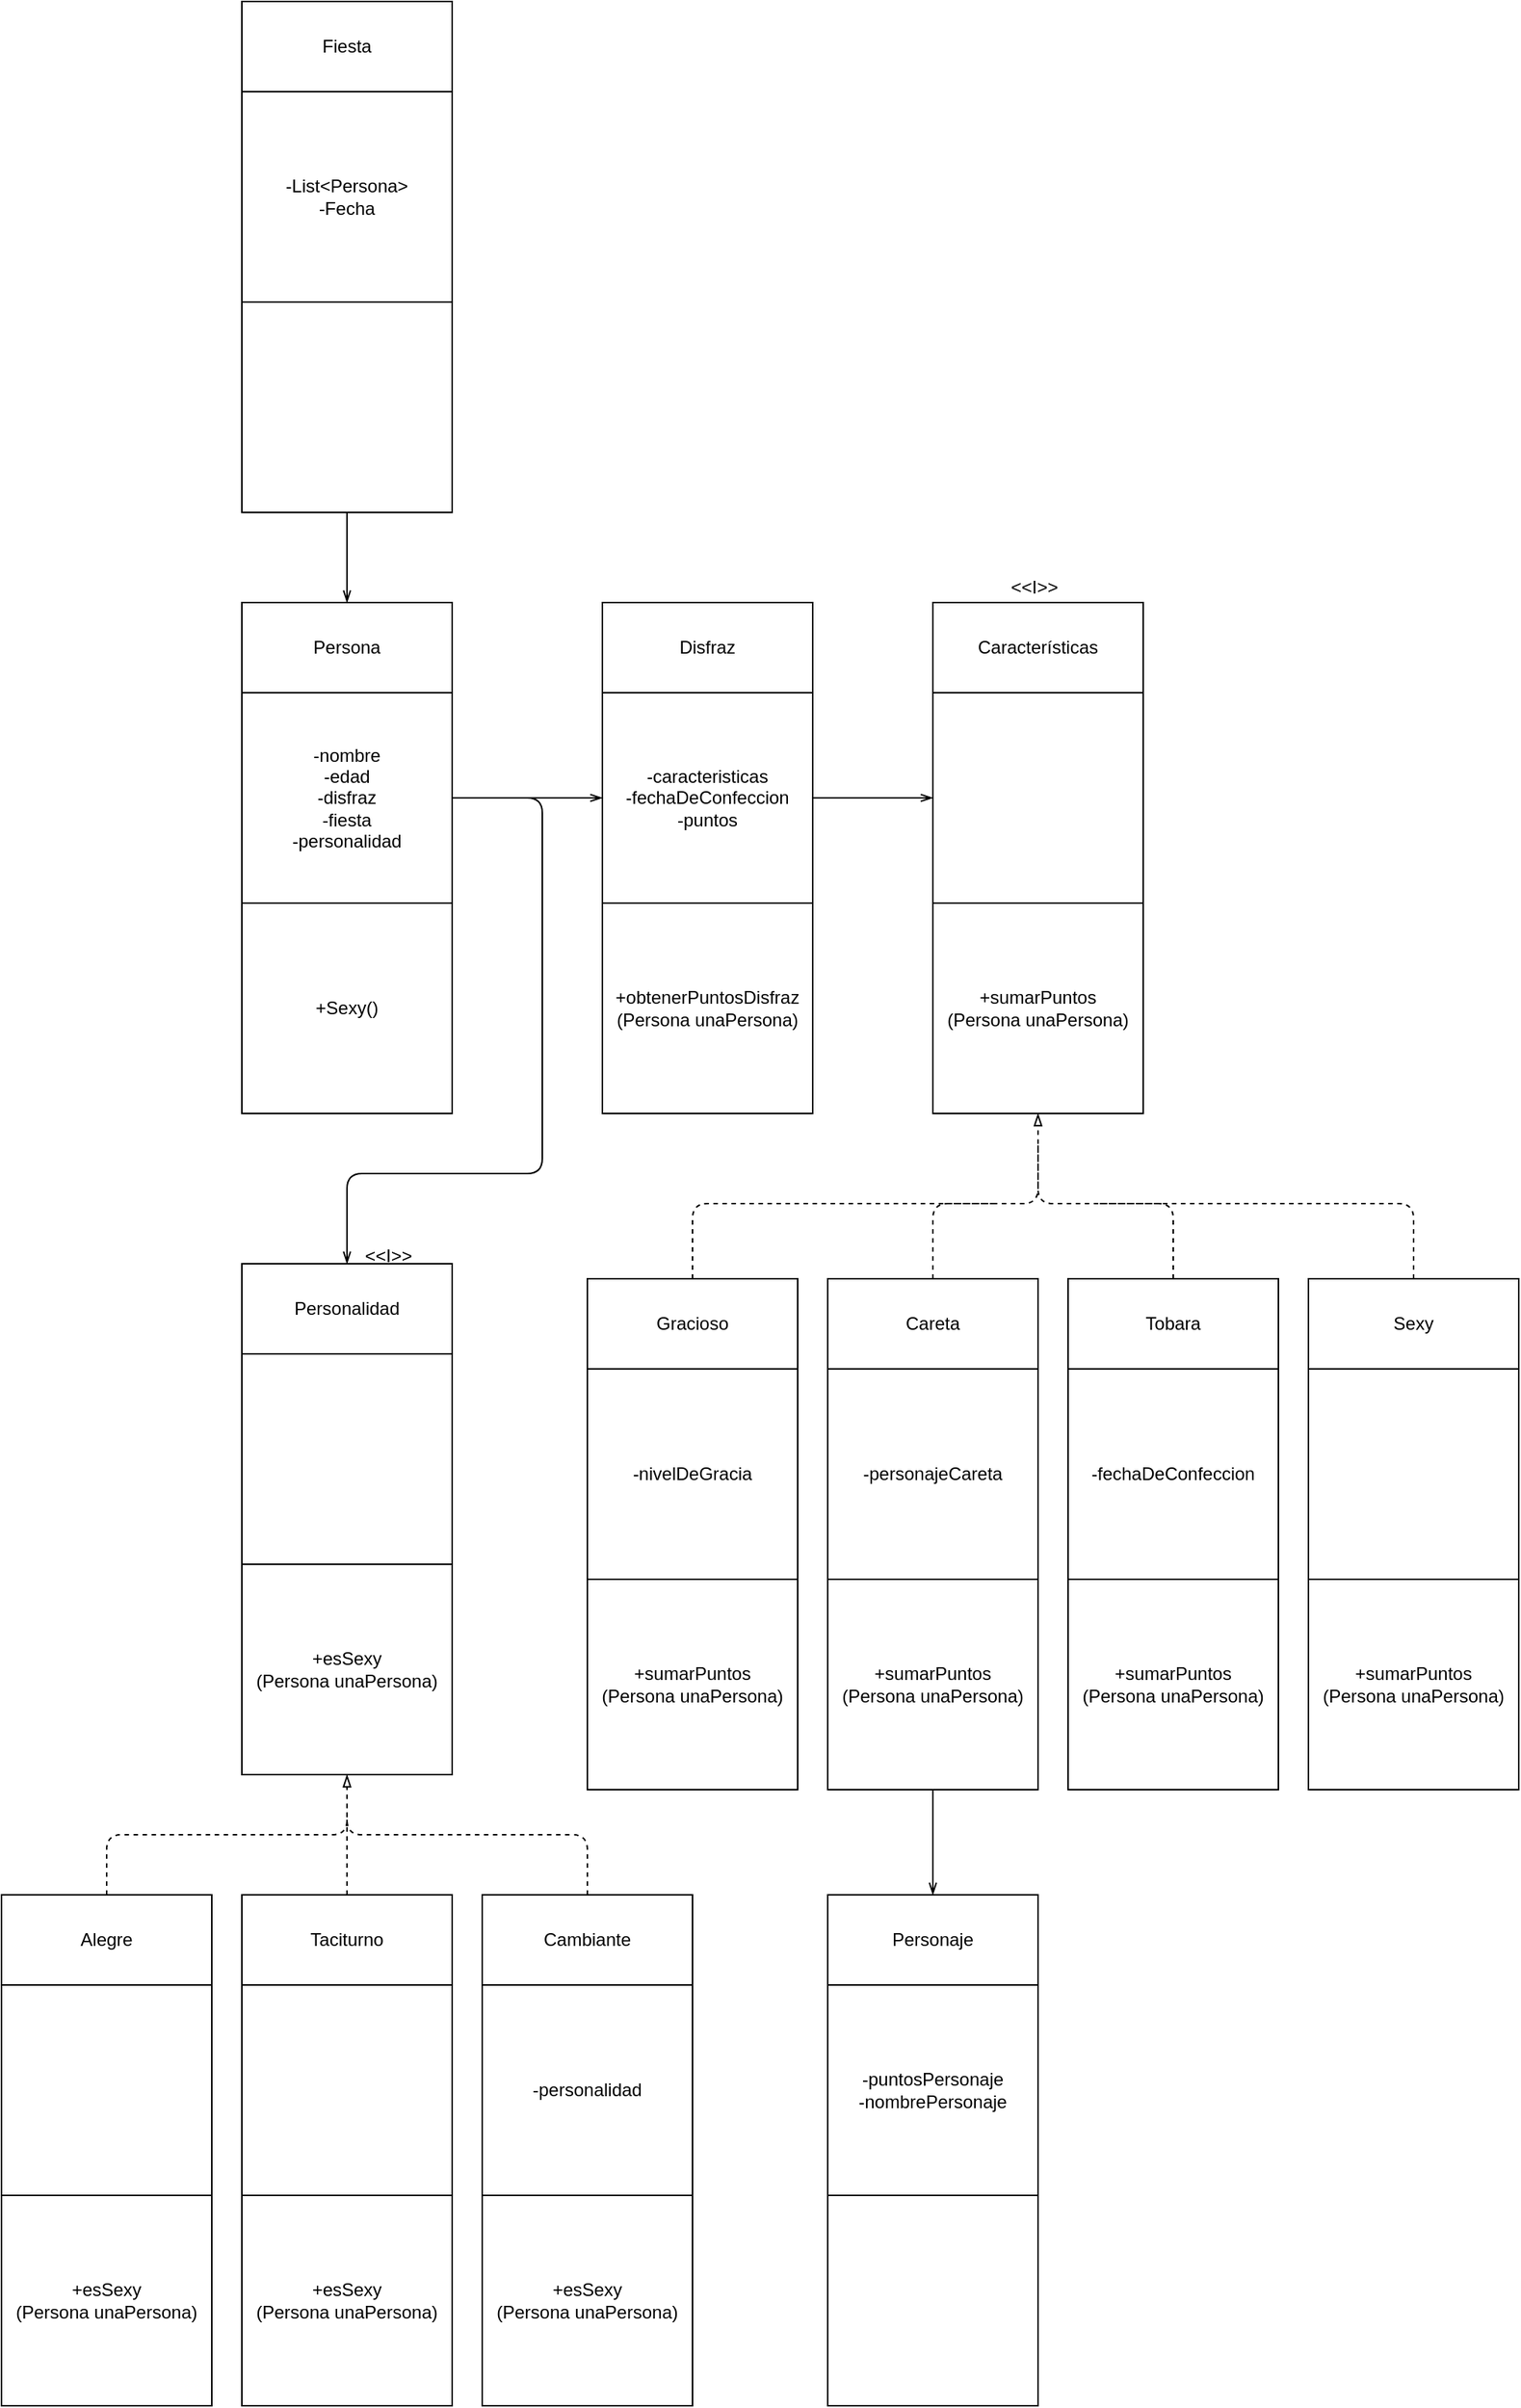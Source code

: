 <mxfile version="12.1.6" type="device" pages="1"><diagram id="z2HRVwNcziQZSsrmhgaU" name="Page-1"><mxGraphModel dx="2563" dy="2035" grid="1" gridSize="10" guides="1" tooltips="1" connect="1" arrows="1" fold="1" page="1" pageScale="1" pageWidth="827" pageHeight="1169" math="0" shadow="0"><root><mxCell id="0"/><mxCell id="1" parent="0"/><mxCell id="Q0_Nz64F9doR1K1FUSzT-6" value="" style="group" vertex="1" connectable="0" parent="1"><mxGeometry x="40" y="-1120" width="140" height="340" as="geometry"/></mxCell><mxCell id="Q0_Nz64F9doR1K1FUSzT-1" value="-List&amp;lt;Persona&amp;gt;&lt;br&gt;-Fecha" style="whiteSpace=wrap;html=1;aspect=fixed;" vertex="1" parent="Q0_Nz64F9doR1K1FUSzT-6"><mxGeometry y="60" width="140" height="140" as="geometry"/></mxCell><mxCell id="Q0_Nz64F9doR1K1FUSzT-2" value="" style="whiteSpace=wrap;html=1;aspect=fixed;" vertex="1" parent="Q0_Nz64F9doR1K1FUSzT-6"><mxGeometry y="200" width="140" height="140" as="geometry"/></mxCell><mxCell id="Q0_Nz64F9doR1K1FUSzT-4" value="Fiesta" style="rounded=0;whiteSpace=wrap;html=1;" vertex="1" parent="Q0_Nz64F9doR1K1FUSzT-6"><mxGeometry width="140" height="60" as="geometry"/></mxCell><mxCell id="Q0_Nz64F9doR1K1FUSzT-7" value="" style="group" vertex="1" connectable="0" parent="1"><mxGeometry x="280" y="-720" width="140" height="340" as="geometry"/></mxCell><mxCell id="Q0_Nz64F9doR1K1FUSzT-8" value="-caracteristicas&lt;br&gt;-fechaDeConfeccion&lt;br&gt;-puntos" style="whiteSpace=wrap;html=1;aspect=fixed;" vertex="1" parent="Q0_Nz64F9doR1K1FUSzT-7"><mxGeometry y="60" width="140" height="140" as="geometry"/></mxCell><mxCell id="Q0_Nz64F9doR1K1FUSzT-9" value="+obtenerPuntosDisfraz&lt;br&gt;(Persona unaPersona)" style="whiteSpace=wrap;html=1;aspect=fixed;" vertex="1" parent="Q0_Nz64F9doR1K1FUSzT-7"><mxGeometry y="200" width="140" height="140" as="geometry"/></mxCell><mxCell id="Q0_Nz64F9doR1K1FUSzT-10" value="Disfraz" style="rounded=0;whiteSpace=wrap;html=1;" vertex="1" parent="Q0_Nz64F9doR1K1FUSzT-7"><mxGeometry width="140" height="60" as="geometry"/></mxCell><mxCell id="Q0_Nz64F9doR1K1FUSzT-11" value="" style="group" vertex="1" connectable="0" parent="1"><mxGeometry x="500" y="-720" width="140" height="340" as="geometry"/></mxCell><mxCell id="Q0_Nz64F9doR1K1FUSzT-12" value="" style="whiteSpace=wrap;html=1;aspect=fixed;" vertex="1" parent="Q0_Nz64F9doR1K1FUSzT-11"><mxGeometry y="60" width="140" height="140" as="geometry"/></mxCell><mxCell id="Q0_Nz64F9doR1K1FUSzT-13" value="+sumarPuntos&lt;br&gt;(Persona unaPersona)" style="whiteSpace=wrap;html=1;aspect=fixed;" vertex="1" parent="Q0_Nz64F9doR1K1FUSzT-11"><mxGeometry y="200" width="140" height="140" as="geometry"/></mxCell><mxCell id="Q0_Nz64F9doR1K1FUSzT-14" value="Características" style="rounded=0;whiteSpace=wrap;html=1;" vertex="1" parent="Q0_Nz64F9doR1K1FUSzT-11"><mxGeometry width="140" height="60" as="geometry"/></mxCell><mxCell id="Q0_Nz64F9doR1K1FUSzT-15" value="" style="group" vertex="1" connectable="0" parent="1"><mxGeometry x="40" y="-720" width="140" height="340" as="geometry"/></mxCell><mxCell id="Q0_Nz64F9doR1K1FUSzT-16" value="-nombre&lt;br&gt;-edad&lt;br&gt;-disfraz&lt;br&gt;-fiesta&lt;br&gt;-personalidad" style="whiteSpace=wrap;html=1;aspect=fixed;" vertex="1" parent="Q0_Nz64F9doR1K1FUSzT-15"><mxGeometry y="60" width="140" height="140" as="geometry"/></mxCell><mxCell id="Q0_Nz64F9doR1K1FUSzT-17" value="+Sexy()" style="whiteSpace=wrap;html=1;aspect=fixed;" vertex="1" parent="Q0_Nz64F9doR1K1FUSzT-15"><mxGeometry y="200" width="140" height="140" as="geometry"/></mxCell><mxCell id="Q0_Nz64F9doR1K1FUSzT-18" value="Persona" style="rounded=0;whiteSpace=wrap;html=1;" vertex="1" parent="Q0_Nz64F9doR1K1FUSzT-15"><mxGeometry width="140" height="60" as="geometry"/></mxCell><mxCell id="Q0_Nz64F9doR1K1FUSzT-19" value="" style="group" vertex="1" connectable="0" parent="1"><mxGeometry x="750" y="-270" width="140" height="340" as="geometry"/></mxCell><mxCell id="Q0_Nz64F9doR1K1FUSzT-20" value="" style="whiteSpace=wrap;html=1;aspect=fixed;" vertex="1" parent="Q0_Nz64F9doR1K1FUSzT-19"><mxGeometry y="60" width="140" height="140" as="geometry"/></mxCell><mxCell id="Q0_Nz64F9doR1K1FUSzT-21" value="&lt;span style=&quot;white-space: normal&quot;&gt;+sumarPuntos&lt;/span&gt;&lt;br style=&quot;white-space: normal&quot;&gt;&lt;span style=&quot;white-space: normal&quot;&gt;(Persona unaPersona)&lt;/span&gt;" style="whiteSpace=wrap;html=1;aspect=fixed;" vertex="1" parent="Q0_Nz64F9doR1K1FUSzT-19"><mxGeometry y="200" width="140" height="140" as="geometry"/></mxCell><mxCell id="Q0_Nz64F9doR1K1FUSzT-22" value="Sexy" style="rounded=0;whiteSpace=wrap;html=1;" vertex="1" parent="Q0_Nz64F9doR1K1FUSzT-19"><mxGeometry width="140" height="60" as="geometry"/></mxCell><mxCell id="Q0_Nz64F9doR1K1FUSzT-23" value="" style="group" vertex="1" connectable="0" parent="1"><mxGeometry x="590" y="-270" width="140" height="340" as="geometry"/></mxCell><mxCell id="Q0_Nz64F9doR1K1FUSzT-24" value="-fechaDeConfeccion" style="whiteSpace=wrap;html=1;aspect=fixed;" vertex="1" parent="Q0_Nz64F9doR1K1FUSzT-23"><mxGeometry y="60" width="140" height="140" as="geometry"/></mxCell><mxCell id="Q0_Nz64F9doR1K1FUSzT-25" value="&lt;span style=&quot;white-space: normal&quot;&gt;+sumarPuntos&lt;/span&gt;&lt;br style=&quot;white-space: normal&quot;&gt;&lt;span style=&quot;white-space: normal&quot;&gt;(Persona unaPersona)&lt;/span&gt;" style="whiteSpace=wrap;html=1;aspect=fixed;" vertex="1" parent="Q0_Nz64F9doR1K1FUSzT-23"><mxGeometry y="200" width="140" height="140" as="geometry"/></mxCell><mxCell id="Q0_Nz64F9doR1K1FUSzT-26" value="Tobara" style="rounded=0;whiteSpace=wrap;html=1;" vertex="1" parent="Q0_Nz64F9doR1K1FUSzT-23"><mxGeometry width="140" height="60" as="geometry"/></mxCell><mxCell id="Q0_Nz64F9doR1K1FUSzT-27" value="" style="group" vertex="1" connectable="0" parent="1"><mxGeometry x="430" y="-270" width="140" height="340" as="geometry"/></mxCell><mxCell id="Q0_Nz64F9doR1K1FUSzT-28" value="-personajeCareta" style="whiteSpace=wrap;html=1;aspect=fixed;" vertex="1" parent="Q0_Nz64F9doR1K1FUSzT-27"><mxGeometry y="60" width="140" height="140" as="geometry"/></mxCell><mxCell id="Q0_Nz64F9doR1K1FUSzT-29" value="&lt;span style=&quot;white-space: normal&quot;&gt;+sumarPuntos&lt;/span&gt;&lt;br style=&quot;white-space: normal&quot;&gt;&lt;span style=&quot;white-space: normal&quot;&gt;(Persona unaPersona)&lt;/span&gt;" style="whiteSpace=wrap;html=1;aspect=fixed;" vertex="1" parent="Q0_Nz64F9doR1K1FUSzT-27"><mxGeometry y="200" width="140" height="140" as="geometry"/></mxCell><mxCell id="Q0_Nz64F9doR1K1FUSzT-30" value="Careta" style="rounded=0;whiteSpace=wrap;html=1;" vertex="1" parent="Q0_Nz64F9doR1K1FUSzT-27"><mxGeometry width="140" height="60" as="geometry"/></mxCell><mxCell id="Q0_Nz64F9doR1K1FUSzT-31" value="" style="group" vertex="1" connectable="0" parent="1"><mxGeometry x="270" y="-270" width="140" height="340" as="geometry"/></mxCell><mxCell id="Q0_Nz64F9doR1K1FUSzT-32" value="-nivelDeGracia" style="whiteSpace=wrap;html=1;aspect=fixed;" vertex="1" parent="Q0_Nz64F9doR1K1FUSzT-31"><mxGeometry y="60" width="140" height="140" as="geometry"/></mxCell><mxCell id="Q0_Nz64F9doR1K1FUSzT-33" value="&lt;span style=&quot;white-space: normal&quot;&gt;+sumarPuntos&lt;/span&gt;&lt;br style=&quot;white-space: normal&quot;&gt;&lt;span style=&quot;white-space: normal&quot;&gt;(Persona unaPersona)&lt;/span&gt;" style="whiteSpace=wrap;html=1;aspect=fixed;" vertex="1" parent="Q0_Nz64F9doR1K1FUSzT-31"><mxGeometry y="200" width="140" height="140" as="geometry"/></mxCell><mxCell id="Q0_Nz64F9doR1K1FUSzT-34" value="Gracioso" style="rounded=0;whiteSpace=wrap;html=1;" vertex="1" parent="Q0_Nz64F9doR1K1FUSzT-31"><mxGeometry width="140" height="60" as="geometry"/></mxCell><mxCell id="Q0_Nz64F9doR1K1FUSzT-36" value="" style="endArrow=blockThin;html=1;entryX=0.5;entryY=1;entryDx=0;entryDy=0;dashed=1;endFill=0;" edge="1" parent="1" target="Q0_Nz64F9doR1K1FUSzT-13"><mxGeometry width="50" height="50" relative="1" as="geometry"><mxPoint x="340" y="-270" as="sourcePoint"/><mxPoint x="390" y="-320" as="targetPoint"/><Array as="points"><mxPoint x="340" y="-320"/><mxPoint x="570" y="-320"/></Array></mxGeometry></mxCell><mxCell id="Q0_Nz64F9doR1K1FUSzT-39" value="" style="endArrow=none;html=1;dashed=1;" edge="1" parent="1"><mxGeometry width="50" height="50" relative="1" as="geometry"><mxPoint x="500" y="-270" as="sourcePoint"/><mxPoint x="540" y="-320" as="targetPoint"/><Array as="points"><mxPoint x="500" y="-320"/></Array></mxGeometry></mxCell><mxCell id="Q0_Nz64F9doR1K1FUSzT-40" value="" style="endArrow=none;html=1;dashed=1;" edge="1" parent="1"><mxGeometry width="50" height="50" relative="1" as="geometry"><mxPoint x="660" y="-270" as="sourcePoint"/><mxPoint x="570" y="-360" as="targetPoint"/><Array as="points"><mxPoint x="660" y="-320"/><mxPoint x="570" y="-320"/></Array></mxGeometry></mxCell><mxCell id="Q0_Nz64F9doR1K1FUSzT-41" value="" style="endArrow=none;html=1;dashed=1;" edge="1" parent="1"><mxGeometry width="50" height="50" relative="1" as="geometry"><mxPoint x="820" y="-270" as="sourcePoint"/><mxPoint x="610" y="-320" as="targetPoint"/><Array as="points"><mxPoint x="820" y="-320"/></Array></mxGeometry></mxCell><mxCell id="Q0_Nz64F9doR1K1FUSzT-42" style="edgeStyle=orthogonalEdgeStyle;rounded=0;orthogonalLoop=1;jettySize=auto;html=1;exitX=0;exitY=0.5;exitDx=0;exitDy=0;entryX=1;entryY=0.5;entryDx=0;entryDy=0;endArrow=none;endFill=0;startArrow=openThin;startFill=0;" edge="1" parent="1" source="Q0_Nz64F9doR1K1FUSzT-12" target="Q0_Nz64F9doR1K1FUSzT-8"><mxGeometry relative="1" as="geometry"/></mxCell><mxCell id="Q0_Nz64F9doR1K1FUSzT-43" style="edgeStyle=orthogonalEdgeStyle;rounded=0;orthogonalLoop=1;jettySize=auto;html=1;exitX=0;exitY=0.5;exitDx=0;exitDy=0;startArrow=openThin;startFill=0;endArrow=none;endFill=0;" edge="1" parent="1" source="Q0_Nz64F9doR1K1FUSzT-8" target="Q0_Nz64F9doR1K1FUSzT-16"><mxGeometry relative="1" as="geometry"/></mxCell><mxCell id="Q0_Nz64F9doR1K1FUSzT-44" style="edgeStyle=orthogonalEdgeStyle;rounded=0;orthogonalLoop=1;jettySize=auto;html=1;exitX=0.5;exitY=0;exitDx=0;exitDy=0;startArrow=openThin;startFill=0;endArrow=none;endFill=0;" edge="1" parent="1" source="Q0_Nz64F9doR1K1FUSzT-18" target="Q0_Nz64F9doR1K1FUSzT-2"><mxGeometry relative="1" as="geometry"/></mxCell><mxCell id="Q0_Nz64F9doR1K1FUSzT-48" value="" style="group" vertex="1" connectable="0" parent="1"><mxGeometry x="40" y="-280" width="140" height="340" as="geometry"/></mxCell><mxCell id="Q0_Nz64F9doR1K1FUSzT-49" value="" style="whiteSpace=wrap;html=1;aspect=fixed;" vertex="1" parent="Q0_Nz64F9doR1K1FUSzT-48"><mxGeometry y="60" width="140" height="140" as="geometry"/></mxCell><mxCell id="Q0_Nz64F9doR1K1FUSzT-50" value="+esSexy&lt;br&gt;(Persona unaPersona)" style="whiteSpace=wrap;html=1;aspect=fixed;" vertex="1" parent="Q0_Nz64F9doR1K1FUSzT-48"><mxGeometry y="200" width="140" height="140" as="geometry"/></mxCell><mxCell id="Q0_Nz64F9doR1K1FUSzT-51" value="Personalidad" style="rounded=0;whiteSpace=wrap;html=1;" vertex="1" parent="Q0_Nz64F9doR1K1FUSzT-48"><mxGeometry width="140" height="60" as="geometry"/></mxCell><mxCell id="Q0_Nz64F9doR1K1FUSzT-53" value="" style="endArrow=openThin;html=1;entryX=0.5;entryY=0;entryDx=0;entryDy=0;exitX=1;exitY=0.5;exitDx=0;exitDy=0;endFill=0;" edge="1" parent="1" source="Q0_Nz64F9doR1K1FUSzT-16" target="Q0_Nz64F9doR1K1FUSzT-51"><mxGeometry width="50" height="50" relative="1" as="geometry"><mxPoint x="190" y="-530" as="sourcePoint"/><mxPoint x="240" y="-580" as="targetPoint"/><Array as="points"><mxPoint x="240" y="-590"/><mxPoint x="240" y="-340"/><mxPoint x="110" y="-340"/></Array></mxGeometry></mxCell><mxCell id="Q0_Nz64F9doR1K1FUSzT-90" value="" style="group" vertex="1" connectable="0" parent="1"><mxGeometry x="200" y="140" width="140" height="340" as="geometry"/></mxCell><mxCell id="Q0_Nz64F9doR1K1FUSzT-91" value="-personalidad" style="whiteSpace=wrap;html=1;aspect=fixed;" vertex="1" parent="Q0_Nz64F9doR1K1FUSzT-90"><mxGeometry y="60" width="140" height="140" as="geometry"/></mxCell><mxCell id="Q0_Nz64F9doR1K1FUSzT-92" value="&lt;span style=&quot;white-space: normal&quot;&gt;+esSexy&lt;/span&gt;&lt;br style=&quot;white-space: normal&quot;&gt;&lt;span style=&quot;white-space: normal&quot;&gt;(Persona unaPersona)&lt;/span&gt;" style="whiteSpace=wrap;html=1;aspect=fixed;" vertex="1" parent="Q0_Nz64F9doR1K1FUSzT-90"><mxGeometry y="200" width="140" height="140" as="geometry"/></mxCell><mxCell id="Q0_Nz64F9doR1K1FUSzT-93" value="Cambiante" style="rounded=0;whiteSpace=wrap;html=1;" vertex="1" parent="Q0_Nz64F9doR1K1FUSzT-90"><mxGeometry width="140" height="60" as="geometry"/></mxCell><mxCell id="Q0_Nz64F9doR1K1FUSzT-94" value="" style="group" vertex="1" connectable="0" parent="1"><mxGeometry x="40" y="140" width="140" height="340" as="geometry"/></mxCell><mxCell id="Q0_Nz64F9doR1K1FUSzT-95" value="" style="whiteSpace=wrap;html=1;aspect=fixed;" vertex="1" parent="Q0_Nz64F9doR1K1FUSzT-94"><mxGeometry y="60" width="140" height="140" as="geometry"/></mxCell><mxCell id="Q0_Nz64F9doR1K1FUSzT-96" value="&lt;span style=&quot;white-space: normal&quot;&gt;+esSexy&lt;/span&gt;&lt;br style=&quot;white-space: normal&quot;&gt;&lt;span style=&quot;white-space: normal&quot;&gt;(Persona unaPersona)&lt;/span&gt;" style="whiteSpace=wrap;html=1;aspect=fixed;" vertex="1" parent="Q0_Nz64F9doR1K1FUSzT-94"><mxGeometry y="200" width="140" height="140" as="geometry"/></mxCell><mxCell id="Q0_Nz64F9doR1K1FUSzT-97" value="Taciturno" style="rounded=0;whiteSpace=wrap;html=1;" vertex="1" parent="Q0_Nz64F9doR1K1FUSzT-94"><mxGeometry width="140" height="60" as="geometry"/></mxCell><mxCell id="Q0_Nz64F9doR1K1FUSzT-98" value="" style="group" vertex="1" connectable="0" parent="1"><mxGeometry x="-120" y="140" width="140" height="340" as="geometry"/></mxCell><mxCell id="Q0_Nz64F9doR1K1FUSzT-99" value="" style="whiteSpace=wrap;html=1;aspect=fixed;" vertex="1" parent="Q0_Nz64F9doR1K1FUSzT-98"><mxGeometry y="60" width="140" height="140" as="geometry"/></mxCell><mxCell id="Q0_Nz64F9doR1K1FUSzT-100" value="+esSexy&lt;br&gt;(Persona unaPersona)" style="whiteSpace=wrap;html=1;aspect=fixed;" vertex="1" parent="Q0_Nz64F9doR1K1FUSzT-98"><mxGeometry y="200" width="140" height="140" as="geometry"/></mxCell><mxCell id="Q0_Nz64F9doR1K1FUSzT-101" value="Alegre" style="rounded=0;whiteSpace=wrap;html=1;" vertex="1" parent="Q0_Nz64F9doR1K1FUSzT-98"><mxGeometry width="140" height="60" as="geometry"/></mxCell><mxCell id="Q0_Nz64F9doR1K1FUSzT-102" value="" style="endArrow=blockThin;html=1;entryX=0.5;entryY=1;entryDx=0;entryDy=0;dashed=1;endFill=0;" edge="1" parent="1" target="Q0_Nz64F9doR1K1FUSzT-50"><mxGeometry width="50" height="50" relative="1" as="geometry"><mxPoint x="-50" y="140" as="sourcePoint"/><mxPoint y="90" as="targetPoint"/><Array as="points"><mxPoint x="-50" y="100"/><mxPoint x="110" y="100"/></Array></mxGeometry></mxCell><mxCell id="Q0_Nz64F9doR1K1FUSzT-104" value="" style="endArrow=none;html=1;dashed=1;" edge="1" parent="1"><mxGeometry width="50" height="50" relative="1" as="geometry"><mxPoint x="110" y="140" as="sourcePoint"/><mxPoint x="110" y="90" as="targetPoint"/></mxGeometry></mxCell><mxCell id="Q0_Nz64F9doR1K1FUSzT-105" value="" style="endArrow=none;html=1;dashed=1;" edge="1" parent="1"><mxGeometry width="50" height="50" relative="1" as="geometry"><mxPoint x="270" y="140" as="sourcePoint"/><mxPoint x="110" y="80" as="targetPoint"/><Array as="points"><mxPoint x="270" y="100"/><mxPoint x="110" y="100"/></Array></mxGeometry></mxCell><mxCell id="Q0_Nz64F9doR1K1FUSzT-108" value="" style="group" vertex="1" connectable="0" parent="1"><mxGeometry x="430" y="140" width="140" height="340" as="geometry"/></mxCell><mxCell id="Q0_Nz64F9doR1K1FUSzT-109" value="-puntosPersonaje&lt;br&gt;-nombrePersonaje" style="whiteSpace=wrap;html=1;aspect=fixed;" vertex="1" parent="Q0_Nz64F9doR1K1FUSzT-108"><mxGeometry y="60" width="140" height="140" as="geometry"/></mxCell><mxCell id="Q0_Nz64F9doR1K1FUSzT-110" value="" style="whiteSpace=wrap;html=1;aspect=fixed;" vertex="1" parent="Q0_Nz64F9doR1K1FUSzT-108"><mxGeometry y="200" width="140" height="140" as="geometry"/></mxCell><mxCell id="Q0_Nz64F9doR1K1FUSzT-111" value="Personaje" style="rounded=0;whiteSpace=wrap;html=1;" vertex="1" parent="Q0_Nz64F9doR1K1FUSzT-108"><mxGeometry width="140" height="60" as="geometry"/></mxCell><mxCell id="Q0_Nz64F9doR1K1FUSzT-112" style="edgeStyle=orthogonalEdgeStyle;rounded=0;orthogonalLoop=1;jettySize=auto;html=1;exitX=0.5;exitY=0;exitDx=0;exitDy=0;entryX=0.5;entryY=1;entryDx=0;entryDy=0;startArrow=openThin;startFill=0;endArrow=none;endFill=0;" edge="1" parent="1" source="Q0_Nz64F9doR1K1FUSzT-111" target="Q0_Nz64F9doR1K1FUSzT-29"><mxGeometry relative="1" as="geometry"/></mxCell><mxCell id="Q0_Nz64F9doR1K1FUSzT-113" value="&amp;lt;&amp;lt;I&amp;gt;&amp;gt;" style="text;html=1;resizable=0;points=[];autosize=1;align=left;verticalAlign=top;spacingTop=-4;" vertex="1" parent="1"><mxGeometry x="550" y="-740" width="50" height="20" as="geometry"/></mxCell><mxCell id="Q0_Nz64F9doR1K1FUSzT-115" value="&amp;lt;&amp;lt;I&amp;gt;&amp;gt;" style="text;html=1;resizable=0;points=[];autosize=1;align=left;verticalAlign=top;spacingTop=-4;" vertex="1" parent="1"><mxGeometry x="120" y="-295" width="50" height="20" as="geometry"/></mxCell></root></mxGraphModel></diagram></mxfile>